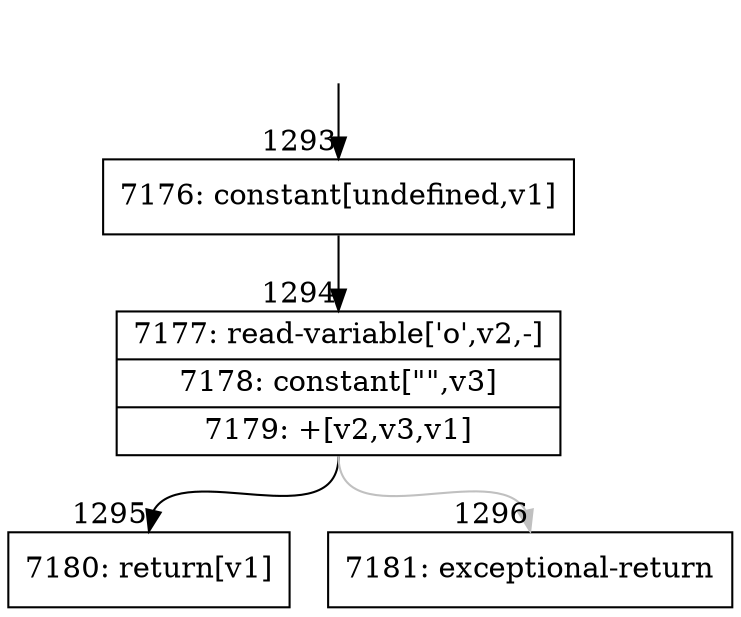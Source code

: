 digraph {
rankdir="TD"
BB_entry89[shape=none,label=""];
BB_entry89 -> BB1293 [tailport=s, headport=n, headlabel="    1293"]
BB1293 [shape=record label="{7176: constant[undefined,v1]}" ] 
BB1293 -> BB1294 [tailport=s, headport=n, headlabel="      1294"]
BB1294 [shape=record label="{7177: read-variable['o',v2,-]|7178: constant[\"\",v3]|7179: +[v2,v3,v1]}" ] 
BB1294 -> BB1295 [tailport=s, headport=n, headlabel="      1295"]
BB1294 -> BB1296 [tailport=s, headport=n, color=gray, headlabel="      1296"]
BB1295 [shape=record label="{7180: return[v1]}" ] 
BB1296 [shape=record label="{7181: exceptional-return}" ] 
//#$~ 656
}
